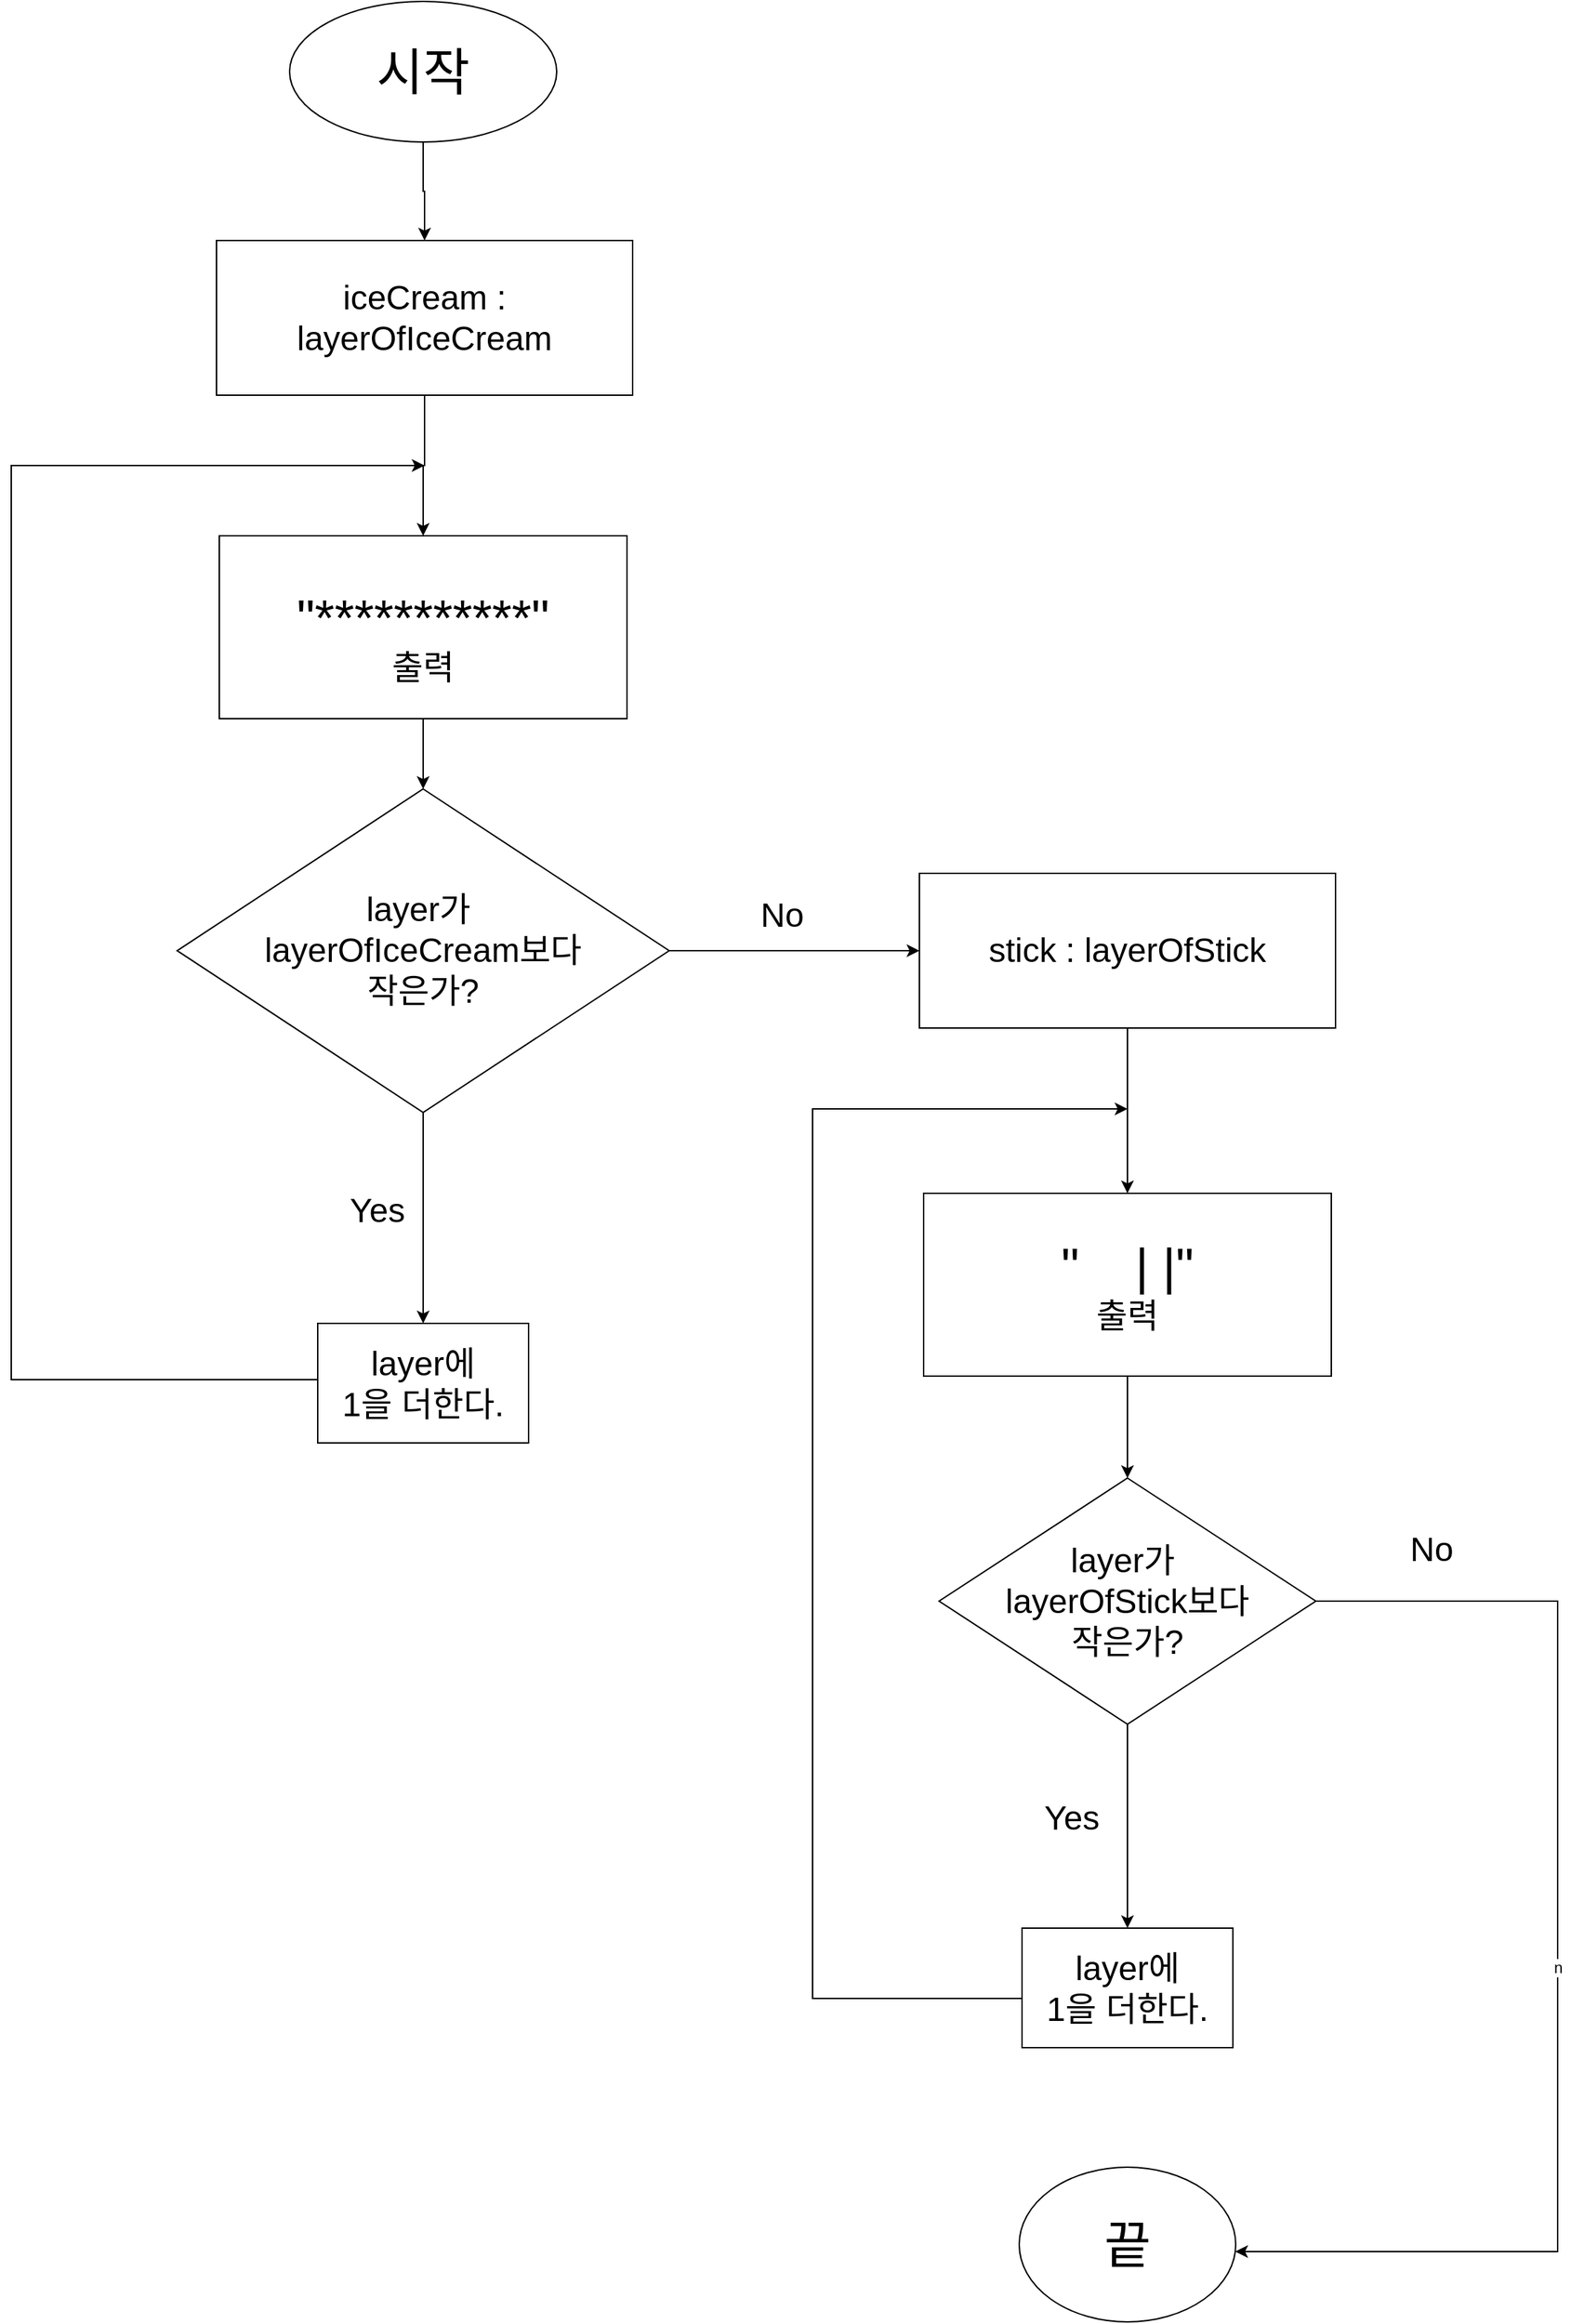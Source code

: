 <mxfile version="24.3.1" type="device">
  <diagram id="C5RBs43oDa-KdzZeNtuy" name="Page-1">
    <mxGraphModel dx="4115" dy="1890" grid="1" gridSize="10" guides="1" tooltips="1" connect="1" arrows="1" fold="1" page="1" pageScale="1" pageWidth="827" pageHeight="1169" math="0" shadow="0">
      <root>
        <mxCell id="WIyWlLk6GJQsqaUBKTNV-0" />
        <mxCell id="WIyWlLk6GJQsqaUBKTNV-1" parent="WIyWlLk6GJQsqaUBKTNV-0" />
        <mxCell id="aCYea00kqUyVw3IpIi2x-43" style="edgeStyle=orthogonalEdgeStyle;rounded=0;orthogonalLoop=1;jettySize=auto;html=1;exitX=0.5;exitY=1;exitDx=0;exitDy=0;entryX=0.5;entryY=0;entryDx=0;entryDy=0;" edge="1" parent="WIyWlLk6GJQsqaUBKTNV-1" source="aCYea00kqUyVw3IpIi2x-0" target="aCYea00kqUyVw3IpIi2x-3">
          <mxGeometry relative="1" as="geometry" />
        </mxCell>
        <mxCell id="aCYea00kqUyVw3IpIi2x-0" value="&lt;font style=&quot;font-size: 36px;&quot;&gt;시작&lt;/font&gt;" style="ellipse;whiteSpace=wrap;html=1;" vertex="1" parent="WIyWlLk6GJQsqaUBKTNV-1">
          <mxGeometry x="438" y="300" width="190" height="100" as="geometry" />
        </mxCell>
        <mxCell id="aCYea00kqUyVw3IpIi2x-6" value="" style="edgeStyle=orthogonalEdgeStyle;rounded=0;orthogonalLoop=1;jettySize=auto;html=1;" edge="1" parent="WIyWlLk6GJQsqaUBKTNV-1" source="aCYea00kqUyVw3IpIi2x-3" target="aCYea00kqUyVw3IpIi2x-5">
          <mxGeometry relative="1" as="geometry" />
        </mxCell>
        <mxCell id="aCYea00kqUyVw3IpIi2x-3" value="&lt;font style=&quot;font-size: 24px;&quot;&gt;iceCream : layerOfIceCream&lt;/font&gt;" style="whiteSpace=wrap;html=1;" vertex="1" parent="WIyWlLk6GJQsqaUBKTNV-1">
          <mxGeometry x="386" y="470" width="296" height="110" as="geometry" />
        </mxCell>
        <mxCell id="aCYea00kqUyVw3IpIi2x-10" value="" style="edgeStyle=orthogonalEdgeStyle;rounded=0;orthogonalLoop=1;jettySize=auto;html=1;" edge="1" parent="WIyWlLk6GJQsqaUBKTNV-1" source="aCYea00kqUyVw3IpIi2x-5" target="aCYea00kqUyVw3IpIi2x-9">
          <mxGeometry relative="1" as="geometry" />
        </mxCell>
        <mxCell id="aCYea00kqUyVw3IpIi2x-5" value="&lt;font style=&quot;&quot;&gt;&lt;br&gt;&lt;font style=&quot;font-size: 36px;&quot;&gt;&quot;***********&quot;&lt;/font&gt;&lt;br&gt;&lt;/font&gt;&lt;div&gt;&lt;font style=&quot;&quot;&gt;&lt;font style=&quot;font-size: 24px;&quot;&gt;출력&lt;/font&gt;&lt;/font&gt;&lt;/div&gt;" style="whiteSpace=wrap;html=1;" vertex="1" parent="WIyWlLk6GJQsqaUBKTNV-1">
          <mxGeometry x="388" y="680" width="290" height="130" as="geometry" />
        </mxCell>
        <mxCell id="aCYea00kqUyVw3IpIi2x-13" value="" style="edgeStyle=orthogonalEdgeStyle;rounded=0;orthogonalLoop=1;jettySize=auto;html=1;" edge="1" parent="WIyWlLk6GJQsqaUBKTNV-1" source="aCYea00kqUyVw3IpIi2x-9" target="aCYea00kqUyVw3IpIi2x-12">
          <mxGeometry relative="1" as="geometry" />
        </mxCell>
        <mxCell id="aCYea00kqUyVw3IpIi2x-14" value="&lt;font style=&quot;font-size: 24px;&quot;&gt;Yes&lt;/font&gt;" style="edgeLabel;html=1;align=center;verticalAlign=middle;resizable=0;points=[];" vertex="1" connectable="0" parent="aCYea00kqUyVw3IpIi2x-13">
          <mxGeometry x="-0.374" y="3" relative="1" as="geometry">
            <mxPoint x="-36" y="23" as="offset" />
          </mxGeometry>
        </mxCell>
        <mxCell id="aCYea00kqUyVw3IpIi2x-42" style="edgeStyle=orthogonalEdgeStyle;rounded=0;orthogonalLoop=1;jettySize=auto;html=1;exitX=1;exitY=0.5;exitDx=0;exitDy=0;" edge="1" parent="WIyWlLk6GJQsqaUBKTNV-1" source="aCYea00kqUyVw3IpIi2x-9" target="aCYea00kqUyVw3IpIi2x-32">
          <mxGeometry relative="1" as="geometry">
            <mxPoint x="950" y="912.176" as="targetPoint" />
          </mxGeometry>
        </mxCell>
        <mxCell id="aCYea00kqUyVw3IpIi2x-47" value="&lt;font style=&quot;font-size: 24px;&quot;&gt;No&lt;/font&gt;" style="edgeLabel;html=1;align=center;verticalAlign=middle;resizable=0;points=[];" vertex="1" connectable="0" parent="aCYea00kqUyVw3IpIi2x-42">
          <mxGeometry x="-0.103" y="5" relative="1" as="geometry">
            <mxPoint y="-20" as="offset" />
          </mxGeometry>
        </mxCell>
        <mxCell id="aCYea00kqUyVw3IpIi2x-9" value="&lt;div&gt;&lt;font style=&quot;font-size: 24px;&quot;&gt;layer가&amp;nbsp;&lt;br&gt;&lt;/font&gt;&lt;/div&gt;&lt;font style=&quot;font-size: 24px;&quot;&gt;layerOfIceCream보다&lt;/font&gt;&lt;div&gt;&lt;span style=&quot;font-size: 24px;&quot;&gt;작은가?&lt;/span&gt;&lt;/div&gt;" style="rhombus;whiteSpace=wrap;html=1;" vertex="1" parent="WIyWlLk6GJQsqaUBKTNV-1">
          <mxGeometry x="358" y="860" width="350" height="230" as="geometry" />
        </mxCell>
        <mxCell id="aCYea00kqUyVw3IpIi2x-28" style="edgeStyle=orthogonalEdgeStyle;rounded=0;orthogonalLoop=1;jettySize=auto;html=1;" edge="1" parent="WIyWlLk6GJQsqaUBKTNV-1" source="aCYea00kqUyVw3IpIi2x-12">
          <mxGeometry relative="1" as="geometry">
            <mxPoint x="534" y="630" as="targetPoint" />
            <Array as="points">
              <mxPoint x="240" y="1280" />
              <mxPoint x="240" y="630" />
            </Array>
          </mxGeometry>
        </mxCell>
        <mxCell id="aCYea00kqUyVw3IpIi2x-12" value="&lt;span style=&quot;background-color: initial;&quot;&gt;&lt;font style=&quot;font-size: 24px;&quot;&gt;layer에&lt;/font&gt;&lt;/span&gt;&lt;div&gt;&lt;font style=&quot;font-size: 24px;&quot;&gt;1을 더한다.&lt;/font&gt;&lt;/div&gt;" style="whiteSpace=wrap;html=1;" vertex="1" parent="WIyWlLk6GJQsqaUBKTNV-1">
          <mxGeometry x="458" y="1240" width="150" height="85" as="geometry" />
        </mxCell>
        <mxCell id="aCYea00kqUyVw3IpIi2x-31" value="" style="edgeStyle=orthogonalEdgeStyle;rounded=0;orthogonalLoop=1;jettySize=auto;html=1;" edge="1" parent="WIyWlLk6GJQsqaUBKTNV-1" source="aCYea00kqUyVw3IpIi2x-32" target="aCYea00kqUyVw3IpIi2x-34">
          <mxGeometry relative="1" as="geometry" />
        </mxCell>
        <mxCell id="aCYea00kqUyVw3IpIi2x-32" value="&lt;font style=&quot;font-size: 24px;&quot;&gt;stick : layerOfStick&lt;/font&gt;" style="whiteSpace=wrap;html=1;" vertex="1" parent="WIyWlLk6GJQsqaUBKTNV-1">
          <mxGeometry x="886" y="920" width="296" height="110" as="geometry" />
        </mxCell>
        <mxCell id="aCYea00kqUyVw3IpIi2x-33" value="" style="edgeStyle=orthogonalEdgeStyle;rounded=0;orthogonalLoop=1;jettySize=auto;html=1;" edge="1" parent="WIyWlLk6GJQsqaUBKTNV-1" source="aCYea00kqUyVw3IpIi2x-34" target="aCYea00kqUyVw3IpIi2x-37">
          <mxGeometry relative="1" as="geometry" />
        </mxCell>
        <mxCell id="aCYea00kqUyVw3IpIi2x-34" value="&lt;font style=&quot;font-size: 36px;&quot;&gt;&quot;&amp;nbsp; &amp;nbsp; | |&quot;&lt;/font&gt;&lt;div&gt;&lt;font style=&quot;font-size: 24px;&quot;&gt;출력&lt;/font&gt;&lt;/div&gt;" style="whiteSpace=wrap;html=1;" vertex="1" parent="WIyWlLk6GJQsqaUBKTNV-1">
          <mxGeometry x="889" y="1147.5" width="290" height="130" as="geometry" />
        </mxCell>
        <mxCell id="aCYea00kqUyVw3IpIi2x-35" value="" style="edgeStyle=orthogonalEdgeStyle;rounded=0;orthogonalLoop=1;jettySize=auto;html=1;" edge="1" parent="WIyWlLk6GJQsqaUBKTNV-1" source="aCYea00kqUyVw3IpIi2x-37" target="aCYea00kqUyVw3IpIi2x-39">
          <mxGeometry relative="1" as="geometry" />
        </mxCell>
        <mxCell id="aCYea00kqUyVw3IpIi2x-36" value="&lt;font style=&quot;font-size: 24px;&quot;&gt;Yes&lt;/font&gt;" style="edgeLabel;html=1;align=center;verticalAlign=middle;resizable=0;points=[];" vertex="1" connectable="0" parent="aCYea00kqUyVw3IpIi2x-35">
          <mxGeometry x="-0.374" y="3" relative="1" as="geometry">
            <mxPoint x="-43" y="21" as="offset" />
          </mxGeometry>
        </mxCell>
        <mxCell id="aCYea00kqUyVw3IpIi2x-46" value="n" style="edgeStyle=orthogonalEdgeStyle;rounded=0;orthogonalLoop=1;jettySize=auto;html=1;" edge="1" parent="WIyWlLk6GJQsqaUBKTNV-1" source="aCYea00kqUyVw3IpIi2x-37" target="aCYea00kqUyVw3IpIi2x-45">
          <mxGeometry relative="1" as="geometry">
            <Array as="points">
              <mxPoint x="1340" y="1437.5" />
              <mxPoint x="1340" y="1900" />
            </Array>
          </mxGeometry>
        </mxCell>
        <mxCell id="aCYea00kqUyVw3IpIi2x-48" value="&lt;font style=&quot;font-size: 24px;&quot;&gt;No&lt;/font&gt;" style="edgeLabel;html=1;align=center;verticalAlign=middle;resizable=0;points=[];" vertex="1" connectable="0" parent="aCYea00kqUyVw3IpIi2x-46">
          <mxGeometry x="-0.897" y="-2" relative="1" as="geometry">
            <mxPoint x="37" y="-39" as="offset" />
          </mxGeometry>
        </mxCell>
        <mxCell id="aCYea00kqUyVw3IpIi2x-37" value="&lt;div&gt;&lt;font style=&quot;font-size: 24px;&quot;&gt;layer가&amp;nbsp;&lt;br&gt;&lt;/font&gt;&lt;/div&gt;&lt;font style=&quot;font-size: 24px;&quot;&gt;layerOfStick보다&lt;/font&gt;&lt;div&gt;&lt;span style=&quot;font-size: 24px;&quot;&gt;작은가?&lt;/span&gt;&lt;/div&gt;" style="rhombus;whiteSpace=wrap;html=1;" vertex="1" parent="WIyWlLk6GJQsqaUBKTNV-1">
          <mxGeometry x="900" y="1350" width="268" height="175" as="geometry" />
        </mxCell>
        <mxCell id="aCYea00kqUyVw3IpIi2x-38" style="edgeStyle=orthogonalEdgeStyle;rounded=0;orthogonalLoop=1;jettySize=auto;html=1;" edge="1" parent="WIyWlLk6GJQsqaUBKTNV-1" source="aCYea00kqUyVw3IpIi2x-39">
          <mxGeometry relative="1" as="geometry">
            <mxPoint x="1034" y="1087.5" as="targetPoint" />
            <Array as="points">
              <mxPoint x="810" y="1720" />
              <mxPoint x="810" y="1088" />
            </Array>
          </mxGeometry>
        </mxCell>
        <mxCell id="aCYea00kqUyVw3IpIi2x-39" value="&lt;span style=&quot;background-color: initial;&quot;&gt;&lt;font style=&quot;font-size: 24px;&quot;&gt;layer에&lt;/font&gt;&lt;/span&gt;&lt;div&gt;&lt;font style=&quot;font-size: 24px;&quot;&gt;1을 더한다.&lt;/font&gt;&lt;/div&gt;" style="whiteSpace=wrap;html=1;" vertex="1" parent="WIyWlLk6GJQsqaUBKTNV-1">
          <mxGeometry x="959" y="1670" width="150" height="85" as="geometry" />
        </mxCell>
        <mxCell id="aCYea00kqUyVw3IpIi2x-45" value="&lt;font style=&quot;font-size: 36px;&quot;&gt;끝&lt;/font&gt;" style="ellipse;whiteSpace=wrap;html=1;" vertex="1" parent="WIyWlLk6GJQsqaUBKTNV-1">
          <mxGeometry x="957" y="1840" width="154" height="110" as="geometry" />
        </mxCell>
      </root>
    </mxGraphModel>
  </diagram>
</mxfile>

